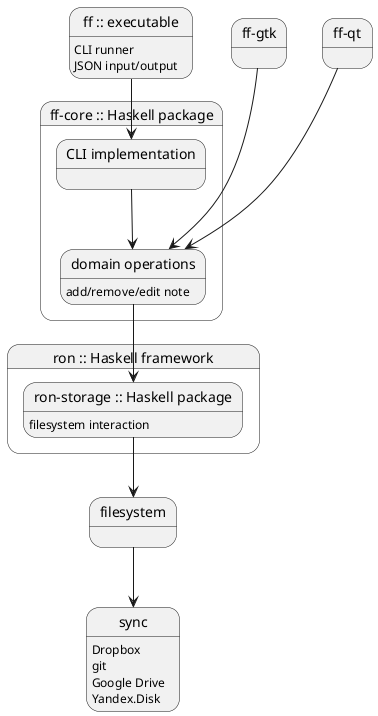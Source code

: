 @startuml

state "ff :: executable" as ff_exe
ff_exe : CLI runner
ff_exe : JSON input/output

state "ff-gtk" as ff_gtk

state "ff-qt" as ff_qt

state "ff-core :: Haskell package" as ff_core {
    state "CLI implementation" as cli
    ff_exe --> cli

    state "domain operations" as operations
    operations : add/remove/edit note

    ff_gtk  --->    operations
    ff_qt   --->    operations
    cli     -->     operations
}

state filesystem

state "ron :: Haskell framework" as ron_all {
    state "ron-storage :: Haskell package" as ron_storage
    ron_storage : filesystem interaction

    operations --> ron_storage
    ron_storage --> filesystem
}

state sync
sync : Dropbox
sync : git
sync : Google Drive
sync : Yandex.Disk

filesystem --> sync

@enduml
